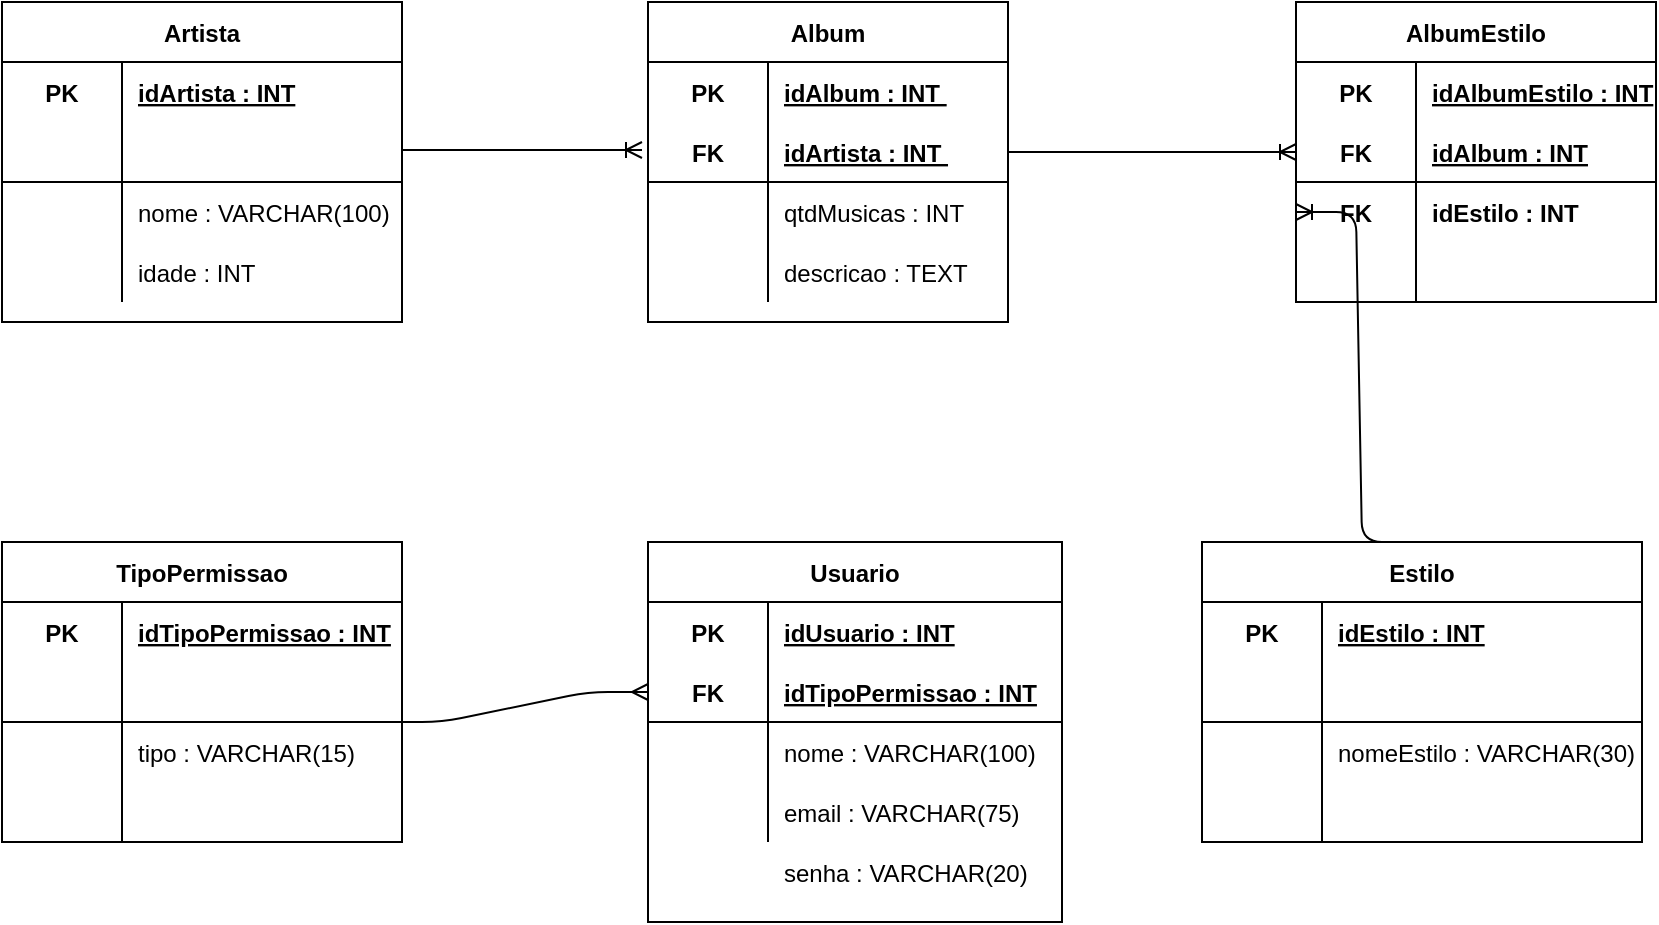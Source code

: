 <mxfile version="13.5.9" type="device"><diagram id="9EhI2QopTIF6V-0fn0aM" name="Page-1"><mxGraphModel dx="973" dy="500" grid="1" gridSize="10" guides="1" tooltips="1" connect="1" arrows="1" fold="1" page="1" pageScale="1" pageWidth="827" pageHeight="1169" math="0" shadow="0"><root><mxCell id="0"/><mxCell id="1" parent="0"/><mxCell id="bfwL-_lMLFAnrRxEB59p-65" value="Artista" style="shape=table;startSize=30;container=1;collapsible=1;childLayout=tableLayout;fixedRows=1;rowLines=0;fontStyle=1;align=center;resizeLast=1;" parent="1" vertex="1"><mxGeometry y="200" width="200" height="160" as="geometry"/></mxCell><mxCell id="bfwL-_lMLFAnrRxEB59p-66" value="" style="shape=partialRectangle;collapsible=0;dropTarget=0;pointerEvents=0;fillColor=none;top=0;left=0;bottom=0;right=0;points=[[0,0.5],[1,0.5]];portConstraint=eastwest;" parent="bfwL-_lMLFAnrRxEB59p-65" vertex="1"><mxGeometry y="30" width="200" height="30" as="geometry"/></mxCell><mxCell id="bfwL-_lMLFAnrRxEB59p-67" value="PK" style="shape=partialRectangle;connectable=0;fillColor=none;top=0;left=0;bottom=0;right=0;fontStyle=1;overflow=hidden;" parent="bfwL-_lMLFAnrRxEB59p-66" vertex="1"><mxGeometry width="60" height="30" as="geometry"/></mxCell><mxCell id="bfwL-_lMLFAnrRxEB59p-68" value="idArtista : INT" style="shape=partialRectangle;connectable=0;fillColor=none;top=0;left=0;bottom=0;right=0;align=left;spacingLeft=6;fontStyle=5;overflow=hidden;" parent="bfwL-_lMLFAnrRxEB59p-66" vertex="1"><mxGeometry x="60" width="140" height="30" as="geometry"/></mxCell><mxCell id="bfwL-_lMLFAnrRxEB59p-69" value="" style="shape=partialRectangle;collapsible=0;dropTarget=0;pointerEvents=0;fillColor=none;top=0;left=0;bottom=1;right=0;points=[[0,0.5],[1,0.5]];portConstraint=eastwest;" parent="bfwL-_lMLFAnrRxEB59p-65" vertex="1"><mxGeometry y="60" width="200" height="30" as="geometry"/></mxCell><mxCell id="bfwL-_lMLFAnrRxEB59p-70" value="" style="shape=partialRectangle;connectable=0;fillColor=none;top=0;left=0;bottom=0;right=0;fontStyle=1;overflow=hidden;" parent="bfwL-_lMLFAnrRxEB59p-69" vertex="1"><mxGeometry width="60" height="30" as="geometry"/></mxCell><mxCell id="bfwL-_lMLFAnrRxEB59p-71" value="" style="shape=partialRectangle;connectable=0;fillColor=none;top=0;left=0;bottom=0;right=0;align=left;spacingLeft=6;fontStyle=5;overflow=hidden;" parent="bfwL-_lMLFAnrRxEB59p-69" vertex="1"><mxGeometry x="60" width="140" height="30" as="geometry"/></mxCell><mxCell id="bfwL-_lMLFAnrRxEB59p-72" value="" style="shape=partialRectangle;collapsible=0;dropTarget=0;pointerEvents=0;fillColor=none;top=0;left=0;bottom=0;right=0;points=[[0,0.5],[1,0.5]];portConstraint=eastwest;" parent="bfwL-_lMLFAnrRxEB59p-65" vertex="1"><mxGeometry y="90" width="200" height="30" as="geometry"/></mxCell><mxCell id="bfwL-_lMLFAnrRxEB59p-73" value="" style="shape=partialRectangle;connectable=0;fillColor=none;top=0;left=0;bottom=0;right=0;editable=1;overflow=hidden;" parent="bfwL-_lMLFAnrRxEB59p-72" vertex="1"><mxGeometry width="60" height="30" as="geometry"/></mxCell><mxCell id="bfwL-_lMLFAnrRxEB59p-74" value="nome : VARCHAR(100)" style="shape=partialRectangle;connectable=0;fillColor=none;top=0;left=0;bottom=0;right=0;align=left;spacingLeft=6;overflow=hidden;" parent="bfwL-_lMLFAnrRxEB59p-72" vertex="1"><mxGeometry x="60" width="140" height="30" as="geometry"/></mxCell><mxCell id="bfwL-_lMLFAnrRxEB59p-75" value="" style="shape=partialRectangle;collapsible=0;dropTarget=0;pointerEvents=0;fillColor=none;top=0;left=0;bottom=0;right=0;points=[[0,0.5],[1,0.5]];portConstraint=eastwest;" parent="bfwL-_lMLFAnrRxEB59p-65" vertex="1"><mxGeometry y="120" width="200" height="30" as="geometry"/></mxCell><mxCell id="bfwL-_lMLFAnrRxEB59p-76" value="" style="shape=partialRectangle;connectable=0;fillColor=none;top=0;left=0;bottom=0;right=0;editable=1;overflow=hidden;" parent="bfwL-_lMLFAnrRxEB59p-75" vertex="1"><mxGeometry width="60" height="30" as="geometry"/></mxCell><mxCell id="bfwL-_lMLFAnrRxEB59p-77" value="idade : INT" style="shape=partialRectangle;connectable=0;fillColor=none;top=0;left=0;bottom=0;right=0;align=left;spacingLeft=6;overflow=hidden;" parent="bfwL-_lMLFAnrRxEB59p-75" vertex="1"><mxGeometry x="60" width="140" height="30" as="geometry"/></mxCell><mxCell id="bfwL-_lMLFAnrRxEB59p-78" value="Album" style="shape=table;startSize=30;container=1;collapsible=1;childLayout=tableLayout;fixedRows=1;rowLines=0;fontStyle=1;align=center;resizeLast=1;" parent="1" vertex="1"><mxGeometry x="323" y="200" width="180" height="160" as="geometry"/></mxCell><mxCell id="bfwL-_lMLFAnrRxEB59p-79" value="" style="shape=partialRectangle;collapsible=0;dropTarget=0;pointerEvents=0;fillColor=none;top=0;left=0;bottom=0;right=0;points=[[0,0.5],[1,0.5]];portConstraint=eastwest;" parent="bfwL-_lMLFAnrRxEB59p-78" vertex="1"><mxGeometry y="30" width="180" height="30" as="geometry"/></mxCell><mxCell id="bfwL-_lMLFAnrRxEB59p-80" value="PK" style="shape=partialRectangle;connectable=0;fillColor=none;top=0;left=0;bottom=0;right=0;fontStyle=1;overflow=hidden;" parent="bfwL-_lMLFAnrRxEB59p-79" vertex="1"><mxGeometry width="60" height="30" as="geometry"/></mxCell><mxCell id="bfwL-_lMLFAnrRxEB59p-81" value="idAlbum : INT " style="shape=partialRectangle;connectable=0;fillColor=none;top=0;left=0;bottom=0;right=0;align=left;spacingLeft=6;fontStyle=5;overflow=hidden;" parent="bfwL-_lMLFAnrRxEB59p-79" vertex="1"><mxGeometry x="60" width="120" height="30" as="geometry"/></mxCell><mxCell id="bfwL-_lMLFAnrRxEB59p-82" value="" style="shape=partialRectangle;collapsible=0;dropTarget=0;pointerEvents=0;fillColor=none;top=0;left=0;bottom=1;right=0;points=[[0,0.5],[1,0.5]];portConstraint=eastwest;" parent="bfwL-_lMLFAnrRxEB59p-78" vertex="1"><mxGeometry y="60" width="180" height="30" as="geometry"/></mxCell><mxCell id="bfwL-_lMLFAnrRxEB59p-83" value="FK" style="shape=partialRectangle;connectable=0;fillColor=none;top=0;left=0;bottom=0;right=0;fontStyle=1;overflow=hidden;" parent="bfwL-_lMLFAnrRxEB59p-82" vertex="1"><mxGeometry width="60" height="30" as="geometry"/></mxCell><mxCell id="bfwL-_lMLFAnrRxEB59p-84" value="idArtista : INT " style="shape=partialRectangle;connectable=0;fillColor=none;top=0;left=0;bottom=0;right=0;align=left;spacingLeft=6;fontStyle=5;overflow=hidden;" parent="bfwL-_lMLFAnrRxEB59p-82" vertex="1"><mxGeometry x="60" width="120" height="30" as="geometry"/></mxCell><mxCell id="bfwL-_lMLFAnrRxEB59p-85" value="" style="shape=partialRectangle;collapsible=0;dropTarget=0;pointerEvents=0;fillColor=none;top=0;left=0;bottom=0;right=0;points=[[0,0.5],[1,0.5]];portConstraint=eastwest;" parent="bfwL-_lMLFAnrRxEB59p-78" vertex="1"><mxGeometry y="90" width="180" height="30" as="geometry"/></mxCell><mxCell id="bfwL-_lMLFAnrRxEB59p-86" value="" style="shape=partialRectangle;connectable=0;fillColor=none;top=0;left=0;bottom=0;right=0;editable=1;overflow=hidden;" parent="bfwL-_lMLFAnrRxEB59p-85" vertex="1"><mxGeometry width="60" height="30" as="geometry"/></mxCell><mxCell id="bfwL-_lMLFAnrRxEB59p-87" value="qtdMusicas : INT" style="shape=partialRectangle;connectable=0;fillColor=none;top=0;left=0;bottom=0;right=0;align=left;spacingLeft=6;overflow=hidden;" parent="bfwL-_lMLFAnrRxEB59p-85" vertex="1"><mxGeometry x="60" width="120" height="30" as="geometry"/></mxCell><mxCell id="bfwL-_lMLFAnrRxEB59p-88" value="" style="shape=partialRectangle;collapsible=0;dropTarget=0;pointerEvents=0;fillColor=none;top=0;left=0;bottom=0;right=0;points=[[0,0.5],[1,0.5]];portConstraint=eastwest;" parent="bfwL-_lMLFAnrRxEB59p-78" vertex="1"><mxGeometry y="120" width="180" height="30" as="geometry"/></mxCell><mxCell id="bfwL-_lMLFAnrRxEB59p-89" value="" style="shape=partialRectangle;connectable=0;fillColor=none;top=0;left=0;bottom=0;right=0;editable=1;overflow=hidden;" parent="bfwL-_lMLFAnrRxEB59p-88" vertex="1"><mxGeometry width="60" height="30" as="geometry"/></mxCell><mxCell id="bfwL-_lMLFAnrRxEB59p-90" value="descricao : TEXT" style="shape=partialRectangle;connectable=0;fillColor=none;top=0;left=0;bottom=0;right=0;align=left;spacingLeft=6;overflow=hidden;" parent="bfwL-_lMLFAnrRxEB59p-88" vertex="1"><mxGeometry x="60" width="120" height="30" as="geometry"/></mxCell><mxCell id="bfwL-_lMLFAnrRxEB59p-91" value="AlbumEstilo" style="shape=table;startSize=30;container=1;collapsible=1;childLayout=tableLayout;fixedRows=1;rowLines=0;fontStyle=1;align=center;resizeLast=1;" parent="1" vertex="1"><mxGeometry x="647" y="200" width="180" height="150" as="geometry"/></mxCell><mxCell id="bfwL-_lMLFAnrRxEB59p-92" value="" style="shape=partialRectangle;collapsible=0;dropTarget=0;pointerEvents=0;fillColor=none;top=0;left=0;bottom=0;right=0;points=[[0,0.5],[1,0.5]];portConstraint=eastwest;" parent="bfwL-_lMLFAnrRxEB59p-91" vertex="1"><mxGeometry y="30" width="180" height="30" as="geometry"/></mxCell><mxCell id="bfwL-_lMLFAnrRxEB59p-93" value="PK" style="shape=partialRectangle;connectable=0;fillColor=none;top=0;left=0;bottom=0;right=0;fontStyle=1;overflow=hidden;" parent="bfwL-_lMLFAnrRxEB59p-92" vertex="1"><mxGeometry width="60" height="30" as="geometry"/></mxCell><mxCell id="bfwL-_lMLFAnrRxEB59p-94" value="idAlbumEstilo : INT" style="shape=partialRectangle;connectable=0;fillColor=none;top=0;left=0;bottom=0;right=0;align=left;spacingLeft=6;fontStyle=5;overflow=hidden;" parent="bfwL-_lMLFAnrRxEB59p-92" vertex="1"><mxGeometry x="60" width="120" height="30" as="geometry"/></mxCell><mxCell id="bfwL-_lMLFAnrRxEB59p-95" value="" style="shape=partialRectangle;collapsible=0;dropTarget=0;pointerEvents=0;fillColor=none;top=0;left=0;bottom=1;right=0;points=[[0,0.5],[1,0.5]];portConstraint=eastwest;" parent="bfwL-_lMLFAnrRxEB59p-91" vertex="1"><mxGeometry y="60" width="180" height="30" as="geometry"/></mxCell><mxCell id="bfwL-_lMLFAnrRxEB59p-96" value="FK" style="shape=partialRectangle;connectable=0;fillColor=none;top=0;left=0;bottom=0;right=0;fontStyle=1;overflow=hidden;" parent="bfwL-_lMLFAnrRxEB59p-95" vertex="1"><mxGeometry width="60" height="30" as="geometry"/></mxCell><mxCell id="bfwL-_lMLFAnrRxEB59p-97" value="idAlbum : INT" style="shape=partialRectangle;connectable=0;fillColor=none;top=0;left=0;bottom=0;right=0;align=left;spacingLeft=6;fontStyle=5;overflow=hidden;" parent="bfwL-_lMLFAnrRxEB59p-95" vertex="1"><mxGeometry x="60" width="120" height="30" as="geometry"/></mxCell><mxCell id="bfwL-_lMLFAnrRxEB59p-98" value="" style="shape=partialRectangle;collapsible=0;dropTarget=0;pointerEvents=0;fillColor=none;top=0;left=0;bottom=0;right=0;points=[[0,0.5],[1,0.5]];portConstraint=eastwest;" parent="bfwL-_lMLFAnrRxEB59p-91" vertex="1"><mxGeometry y="90" width="180" height="30" as="geometry"/></mxCell><mxCell id="bfwL-_lMLFAnrRxEB59p-99" value="FK" style="shape=partialRectangle;connectable=0;fillColor=none;top=0;left=0;bottom=0;right=0;editable=1;overflow=hidden;fontStyle=1" parent="bfwL-_lMLFAnrRxEB59p-98" vertex="1"><mxGeometry width="60" height="30" as="geometry"/></mxCell><mxCell id="bfwL-_lMLFAnrRxEB59p-100" value="idEstilo : INT" style="shape=partialRectangle;connectable=0;fillColor=none;top=0;left=0;bottom=0;right=0;align=left;spacingLeft=6;overflow=hidden;fontStyle=1" parent="bfwL-_lMLFAnrRxEB59p-98" vertex="1"><mxGeometry x="60" width="120" height="30" as="geometry"/></mxCell><mxCell id="bfwL-_lMLFAnrRxEB59p-101" value="" style="shape=partialRectangle;collapsible=0;dropTarget=0;pointerEvents=0;fillColor=none;top=0;left=0;bottom=0;right=0;points=[[0,0.5],[1,0.5]];portConstraint=eastwest;" parent="bfwL-_lMLFAnrRxEB59p-91" vertex="1"><mxGeometry y="120" width="180" height="30" as="geometry"/></mxCell><mxCell id="bfwL-_lMLFAnrRxEB59p-102" value="" style="shape=partialRectangle;connectable=0;fillColor=none;top=0;left=0;bottom=0;right=0;editable=1;overflow=hidden;" parent="bfwL-_lMLFAnrRxEB59p-101" vertex="1"><mxGeometry width="60" height="30" as="geometry"/></mxCell><mxCell id="bfwL-_lMLFAnrRxEB59p-103" value="" style="shape=partialRectangle;connectable=0;fillColor=none;top=0;left=0;bottom=0;right=0;align=left;spacingLeft=6;overflow=hidden;" parent="bfwL-_lMLFAnrRxEB59p-101" vertex="1"><mxGeometry x="60" width="120" height="30" as="geometry"/></mxCell><mxCell id="bfwL-_lMLFAnrRxEB59p-117" value="" style="edgeStyle=entityRelationEdgeStyle;fontSize=12;html=1;endArrow=ERoneToMany;exitX=0.5;exitY=0;exitDx=0;exitDy=0;entryX=0;entryY=0.5;entryDx=0;entryDy=0;" parent="1" source="bfwL-_lMLFAnrRxEB59p-104" target="bfwL-_lMLFAnrRxEB59p-98" edge="1"><mxGeometry width="100" height="100" relative="1" as="geometry"><mxPoint x="510" y="460" as="sourcePoint"/><mxPoint x="610" y="360" as="targetPoint"/></mxGeometry></mxCell><mxCell id="bfwL-_lMLFAnrRxEB59p-119" value="" style="edgeStyle=entityRelationEdgeStyle;fontSize=12;html=1;endArrow=ERoneToMany;exitX=1;exitY=0.5;exitDx=0;exitDy=0;entryX=0;entryY=0.5;entryDx=0;entryDy=0;" parent="1" source="bfwL-_lMLFAnrRxEB59p-82" target="bfwL-_lMLFAnrRxEB59p-95" edge="1"><mxGeometry width="100" height="100" relative="1" as="geometry"><mxPoint x="510" y="460" as="sourcePoint"/><mxPoint x="610" y="360" as="targetPoint"/></mxGeometry></mxCell><mxCell id="bfwL-_lMLFAnrRxEB59p-133" value="" style="edgeStyle=entityRelationEdgeStyle;fontSize=12;html=1;endArrow=ERoneToMany;" parent="1" edge="1"><mxGeometry width="100" height="100" relative="1" as="geometry"><mxPoint x="200" y="274" as="sourcePoint"/><mxPoint x="320" y="274" as="targetPoint"/></mxGeometry></mxCell><mxCell id="bfwL-_lMLFAnrRxEB59p-134" value="TipoPermissao" style="shape=table;startSize=30;container=1;collapsible=1;childLayout=tableLayout;fixedRows=1;rowLines=0;fontStyle=1;align=center;resizeLast=1;" parent="1" vertex="1"><mxGeometry y="470" width="200" height="150" as="geometry"/></mxCell><mxCell id="bfwL-_lMLFAnrRxEB59p-135" value="" style="shape=partialRectangle;collapsible=0;dropTarget=0;pointerEvents=0;fillColor=none;top=0;left=0;bottom=0;right=0;points=[[0,0.5],[1,0.5]];portConstraint=eastwest;" parent="bfwL-_lMLFAnrRxEB59p-134" vertex="1"><mxGeometry y="30" width="200" height="30" as="geometry"/></mxCell><mxCell id="bfwL-_lMLFAnrRxEB59p-136" value="PK" style="shape=partialRectangle;connectable=0;fillColor=none;top=0;left=0;bottom=0;right=0;fontStyle=1;overflow=hidden;" parent="bfwL-_lMLFAnrRxEB59p-135" vertex="1"><mxGeometry width="60" height="30" as="geometry"/></mxCell><mxCell id="bfwL-_lMLFAnrRxEB59p-137" value="idTipoPermissao : INT" style="shape=partialRectangle;connectable=0;fillColor=none;top=0;left=0;bottom=0;right=0;align=left;spacingLeft=6;fontStyle=5;overflow=hidden;" parent="bfwL-_lMLFAnrRxEB59p-135" vertex="1"><mxGeometry x="60" width="140" height="30" as="geometry"/></mxCell><mxCell id="bfwL-_lMLFAnrRxEB59p-138" value="" style="shape=partialRectangle;collapsible=0;dropTarget=0;pointerEvents=0;fillColor=none;top=0;left=0;bottom=1;right=0;points=[[0,0.5],[1,0.5]];portConstraint=eastwest;" parent="bfwL-_lMLFAnrRxEB59p-134" vertex="1"><mxGeometry y="60" width="200" height="30" as="geometry"/></mxCell><mxCell id="bfwL-_lMLFAnrRxEB59p-139" value="" style="shape=partialRectangle;connectable=0;fillColor=none;top=0;left=0;bottom=0;right=0;fontStyle=1;overflow=hidden;" parent="bfwL-_lMLFAnrRxEB59p-138" vertex="1"><mxGeometry width="60" height="30" as="geometry"/></mxCell><mxCell id="bfwL-_lMLFAnrRxEB59p-140" value="" style="shape=partialRectangle;connectable=0;fillColor=none;top=0;left=0;bottom=0;right=0;align=left;spacingLeft=6;fontStyle=5;overflow=hidden;" parent="bfwL-_lMLFAnrRxEB59p-138" vertex="1"><mxGeometry x="60" width="140" height="30" as="geometry"/></mxCell><mxCell id="bfwL-_lMLFAnrRxEB59p-141" value="" style="shape=partialRectangle;collapsible=0;dropTarget=0;pointerEvents=0;fillColor=none;top=0;left=0;bottom=0;right=0;points=[[0,0.5],[1,0.5]];portConstraint=eastwest;" parent="bfwL-_lMLFAnrRxEB59p-134" vertex="1"><mxGeometry y="90" width="200" height="30" as="geometry"/></mxCell><mxCell id="bfwL-_lMLFAnrRxEB59p-142" value="" style="shape=partialRectangle;connectable=0;fillColor=none;top=0;left=0;bottom=0;right=0;editable=1;overflow=hidden;" parent="bfwL-_lMLFAnrRxEB59p-141" vertex="1"><mxGeometry width="60" height="30" as="geometry"/></mxCell><mxCell id="bfwL-_lMLFAnrRxEB59p-143" value="tipo : VARCHAR(15)" style="shape=partialRectangle;connectable=0;fillColor=none;top=0;left=0;bottom=0;right=0;align=left;spacingLeft=6;overflow=hidden;" parent="bfwL-_lMLFAnrRxEB59p-141" vertex="1"><mxGeometry x="60" width="140" height="30" as="geometry"/></mxCell><mxCell id="bfwL-_lMLFAnrRxEB59p-144" value="" style="shape=partialRectangle;collapsible=0;dropTarget=0;pointerEvents=0;fillColor=none;top=0;left=0;bottom=0;right=0;points=[[0,0.5],[1,0.5]];portConstraint=eastwest;" parent="bfwL-_lMLFAnrRxEB59p-134" vertex="1"><mxGeometry y="120" width="200" height="30" as="geometry"/></mxCell><mxCell id="bfwL-_lMLFAnrRxEB59p-145" value="" style="shape=partialRectangle;connectable=0;fillColor=none;top=0;left=0;bottom=0;right=0;editable=1;overflow=hidden;" parent="bfwL-_lMLFAnrRxEB59p-144" vertex="1"><mxGeometry width="60" height="30" as="geometry"/></mxCell><mxCell id="bfwL-_lMLFAnrRxEB59p-146" value="" style="shape=partialRectangle;connectable=0;fillColor=none;top=0;left=0;bottom=0;right=0;align=left;spacingLeft=6;overflow=hidden;" parent="bfwL-_lMLFAnrRxEB59p-144" vertex="1"><mxGeometry x="60" width="140" height="30" as="geometry"/></mxCell><mxCell id="bfwL-_lMLFAnrRxEB59p-160" value="senha : VARCHAR(20)" style="shape=partialRectangle;connectable=0;fillColor=none;top=0;left=0;bottom=0;right=0;align=left;spacingLeft=6;overflow=hidden;" parent="1" vertex="1"><mxGeometry x="383" y="620" width="137" height="30" as="geometry"/></mxCell><mxCell id="bfwL-_lMLFAnrRxEB59p-147" value="Usuario" style="shape=table;startSize=30;container=1;collapsible=1;childLayout=tableLayout;fixedRows=1;rowLines=0;fontStyle=1;align=center;resizeLast=1;" parent="1" vertex="1"><mxGeometry x="323" y="470" width="207" height="190" as="geometry"/></mxCell><mxCell id="bfwL-_lMLFAnrRxEB59p-148" value="" style="shape=partialRectangle;collapsible=0;dropTarget=0;pointerEvents=0;fillColor=none;top=0;left=0;bottom=0;right=0;points=[[0,0.5],[1,0.5]];portConstraint=eastwest;" parent="bfwL-_lMLFAnrRxEB59p-147" vertex="1"><mxGeometry y="30" width="207" height="30" as="geometry"/></mxCell><mxCell id="bfwL-_lMLFAnrRxEB59p-149" value="PK" style="shape=partialRectangle;connectable=0;fillColor=none;top=0;left=0;bottom=0;right=0;fontStyle=1;overflow=hidden;" parent="bfwL-_lMLFAnrRxEB59p-148" vertex="1"><mxGeometry width="60" height="30" as="geometry"/></mxCell><mxCell id="bfwL-_lMLFAnrRxEB59p-150" value="idUsuario : INT" style="shape=partialRectangle;connectable=0;fillColor=none;top=0;left=0;bottom=0;right=0;align=left;spacingLeft=6;fontStyle=5;overflow=hidden;" parent="bfwL-_lMLFAnrRxEB59p-148" vertex="1"><mxGeometry x="60" width="147" height="30" as="geometry"/></mxCell><mxCell id="bfwL-_lMLFAnrRxEB59p-151" value="" style="shape=partialRectangle;collapsible=0;dropTarget=0;pointerEvents=0;fillColor=none;top=0;left=0;bottom=1;right=0;points=[[0,0.5],[1,0.5]];portConstraint=eastwest;" parent="bfwL-_lMLFAnrRxEB59p-147" vertex="1"><mxGeometry y="60" width="207" height="30" as="geometry"/></mxCell><mxCell id="bfwL-_lMLFAnrRxEB59p-152" value="FK" style="shape=partialRectangle;connectable=0;fillColor=none;top=0;left=0;bottom=0;right=0;fontStyle=1;overflow=hidden;" parent="bfwL-_lMLFAnrRxEB59p-151" vertex="1"><mxGeometry width="60" height="30" as="geometry"/></mxCell><mxCell id="bfwL-_lMLFAnrRxEB59p-153" value="idTipoPermissao : INT" style="shape=partialRectangle;connectable=0;fillColor=none;top=0;left=0;bottom=0;right=0;align=left;spacingLeft=6;fontStyle=5;overflow=hidden;" parent="bfwL-_lMLFAnrRxEB59p-151" vertex="1"><mxGeometry x="60" width="147" height="30" as="geometry"/></mxCell><mxCell id="bfwL-_lMLFAnrRxEB59p-154" value="" style="shape=partialRectangle;collapsible=0;dropTarget=0;pointerEvents=0;fillColor=none;top=0;left=0;bottom=0;right=0;points=[[0,0.5],[1,0.5]];portConstraint=eastwest;" parent="bfwL-_lMLFAnrRxEB59p-147" vertex="1"><mxGeometry y="90" width="207" height="30" as="geometry"/></mxCell><mxCell id="bfwL-_lMLFAnrRxEB59p-155" value="" style="shape=partialRectangle;connectable=0;fillColor=none;top=0;left=0;bottom=0;right=0;editable=1;overflow=hidden;" parent="bfwL-_lMLFAnrRxEB59p-154" vertex="1"><mxGeometry width="60" height="30" as="geometry"/></mxCell><mxCell id="bfwL-_lMLFAnrRxEB59p-156" value="nome : VARCHAR(100)" style="shape=partialRectangle;connectable=0;fillColor=none;top=0;left=0;bottom=0;right=0;align=left;spacingLeft=6;overflow=hidden;" parent="bfwL-_lMLFAnrRxEB59p-154" vertex="1"><mxGeometry x="60" width="147" height="30" as="geometry"/></mxCell><mxCell id="bfwL-_lMLFAnrRxEB59p-157" value="" style="shape=partialRectangle;collapsible=0;dropTarget=0;pointerEvents=0;fillColor=none;top=0;left=0;bottom=0;right=0;points=[[0,0.5],[1,0.5]];portConstraint=eastwest;" parent="bfwL-_lMLFAnrRxEB59p-147" vertex="1"><mxGeometry y="120" width="207" height="30" as="geometry"/></mxCell><mxCell id="bfwL-_lMLFAnrRxEB59p-158" value="" style="shape=partialRectangle;connectable=0;fillColor=none;top=0;left=0;bottom=0;right=0;editable=1;overflow=hidden;" parent="bfwL-_lMLFAnrRxEB59p-157" vertex="1"><mxGeometry width="60" height="30" as="geometry"/></mxCell><mxCell id="bfwL-_lMLFAnrRxEB59p-159" value="email : VARCHAR(75)" style="shape=partialRectangle;connectable=0;fillColor=none;top=0;left=0;bottom=0;right=0;align=left;spacingLeft=6;overflow=hidden;" parent="bfwL-_lMLFAnrRxEB59p-157" vertex="1"><mxGeometry x="60" width="147" height="30" as="geometry"/></mxCell><mxCell id="bfwL-_lMLFAnrRxEB59p-161" value="" style="edgeStyle=entityRelationEdgeStyle;fontSize=12;html=1;endArrow=ERmany;entryX=0;entryY=0.5;entryDx=0;entryDy=0;" parent="1" target="bfwL-_lMLFAnrRxEB59p-151" edge="1"><mxGeometry width="100" height="100" relative="1" as="geometry"><mxPoint x="190" y="560" as="sourcePoint"/><mxPoint x="290" y="460" as="targetPoint"/></mxGeometry></mxCell><mxCell id="bfwL-_lMLFAnrRxEB59p-104" value="Estilo" style="shape=table;startSize=30;container=1;collapsible=1;childLayout=tableLayout;fixedRows=1;rowLines=0;fontStyle=1;align=center;resizeLast=1;" parent="1" vertex="1"><mxGeometry x="600" y="470" width="220" height="150" as="geometry"/></mxCell><mxCell id="bfwL-_lMLFAnrRxEB59p-105" value="" style="shape=partialRectangle;collapsible=0;dropTarget=0;pointerEvents=0;fillColor=none;top=0;left=0;bottom=0;right=0;points=[[0,0.5],[1,0.5]];portConstraint=eastwest;" parent="bfwL-_lMLFAnrRxEB59p-104" vertex="1"><mxGeometry y="30" width="220" height="30" as="geometry"/></mxCell><mxCell id="bfwL-_lMLFAnrRxEB59p-106" value="PK" style="shape=partialRectangle;connectable=0;fillColor=none;top=0;left=0;bottom=0;right=0;fontStyle=1;overflow=hidden;" parent="bfwL-_lMLFAnrRxEB59p-105" vertex="1"><mxGeometry width="60" height="30" as="geometry"/></mxCell><mxCell id="bfwL-_lMLFAnrRxEB59p-107" value="idEstilo : INT" style="shape=partialRectangle;connectable=0;fillColor=none;top=0;left=0;bottom=0;right=0;align=left;spacingLeft=6;fontStyle=5;overflow=hidden;" parent="bfwL-_lMLFAnrRxEB59p-105" vertex="1"><mxGeometry x="60" width="160" height="30" as="geometry"/></mxCell><mxCell id="bfwL-_lMLFAnrRxEB59p-108" value="" style="shape=partialRectangle;collapsible=0;dropTarget=0;pointerEvents=0;fillColor=none;top=0;left=0;bottom=1;right=0;points=[[0,0.5],[1,0.5]];portConstraint=eastwest;" parent="bfwL-_lMLFAnrRxEB59p-104" vertex="1"><mxGeometry y="60" width="220" height="30" as="geometry"/></mxCell><mxCell id="bfwL-_lMLFAnrRxEB59p-109" value="" style="shape=partialRectangle;connectable=0;fillColor=none;top=0;left=0;bottom=0;right=0;fontStyle=1;overflow=hidden;" parent="bfwL-_lMLFAnrRxEB59p-108" vertex="1"><mxGeometry width="60" height="30" as="geometry"/></mxCell><mxCell id="bfwL-_lMLFAnrRxEB59p-110" value="" style="shape=partialRectangle;connectable=0;fillColor=none;top=0;left=0;bottom=0;right=0;align=left;spacingLeft=6;fontStyle=5;overflow=hidden;" parent="bfwL-_lMLFAnrRxEB59p-108" vertex="1"><mxGeometry x="60" width="160" height="30" as="geometry"/></mxCell><mxCell id="bfwL-_lMLFAnrRxEB59p-111" value="" style="shape=partialRectangle;collapsible=0;dropTarget=0;pointerEvents=0;fillColor=none;top=0;left=0;bottom=0;right=0;points=[[0,0.5],[1,0.5]];portConstraint=eastwest;" parent="bfwL-_lMLFAnrRxEB59p-104" vertex="1"><mxGeometry y="90" width="220" height="30" as="geometry"/></mxCell><mxCell id="bfwL-_lMLFAnrRxEB59p-112" value="" style="shape=partialRectangle;connectable=0;fillColor=none;top=0;left=0;bottom=0;right=0;editable=1;overflow=hidden;" parent="bfwL-_lMLFAnrRxEB59p-111" vertex="1"><mxGeometry width="60" height="30" as="geometry"/></mxCell><mxCell id="bfwL-_lMLFAnrRxEB59p-113" value="nomeEstilo : VARCHAR(30)" style="shape=partialRectangle;connectable=0;fillColor=none;top=0;left=0;bottom=0;right=0;align=left;spacingLeft=6;overflow=hidden;" parent="bfwL-_lMLFAnrRxEB59p-111" vertex="1"><mxGeometry x="60" width="160" height="30" as="geometry"/></mxCell><mxCell id="bfwL-_lMLFAnrRxEB59p-114" value="" style="shape=partialRectangle;collapsible=0;dropTarget=0;pointerEvents=0;fillColor=none;top=0;left=0;bottom=0;right=0;points=[[0,0.5],[1,0.5]];portConstraint=eastwest;" parent="bfwL-_lMLFAnrRxEB59p-104" vertex="1"><mxGeometry y="120" width="220" height="30" as="geometry"/></mxCell><mxCell id="bfwL-_lMLFAnrRxEB59p-115" value="" style="shape=partialRectangle;connectable=0;fillColor=none;top=0;left=0;bottom=0;right=0;editable=1;overflow=hidden;" parent="bfwL-_lMLFAnrRxEB59p-114" vertex="1"><mxGeometry width="60" height="30" as="geometry"/></mxCell><mxCell id="bfwL-_lMLFAnrRxEB59p-116" value="" style="shape=partialRectangle;connectable=0;fillColor=none;top=0;left=0;bottom=0;right=0;align=left;spacingLeft=6;overflow=hidden;" parent="bfwL-_lMLFAnrRxEB59p-114" vertex="1"><mxGeometry x="60" width="160" height="30" as="geometry"/></mxCell></root></mxGraphModel></diagram></mxfile>